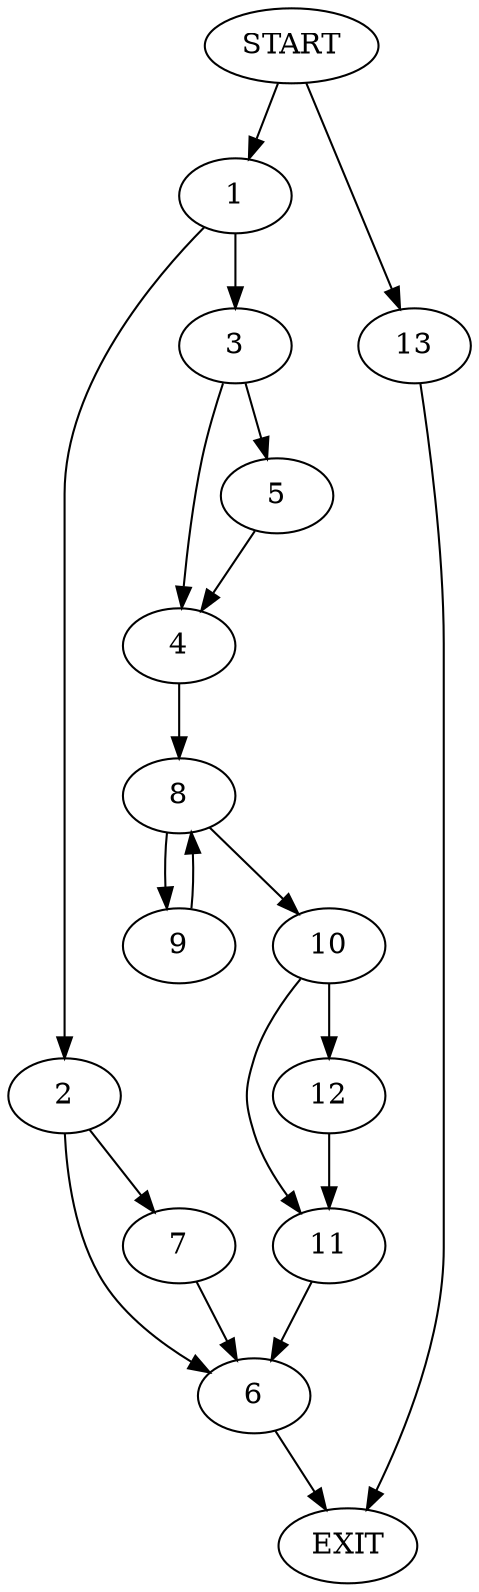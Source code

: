 digraph {
0 [label="START"]
14 [label="EXIT"]
0 -> 1
1 -> 2
1 -> 3
3 -> 4
3 -> 5
2 -> 6
2 -> 7
5 -> 4
4 -> 8
8 -> 9
8 -> 10
9 -> 8
10 -> 11
10 -> 12
12 -> 11
11 -> 6
6 -> 14
0 -> 13
13 -> 14
7 -> 6
}
